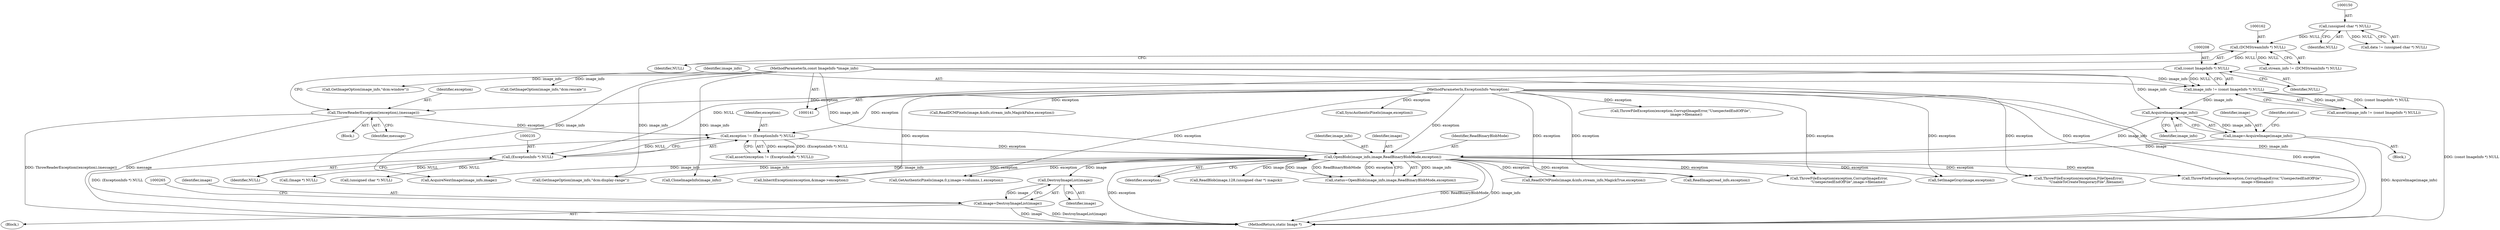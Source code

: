 digraph "0_ImageMagick_9f375e7080a2c1044cd546854d0548b4bfb429d0@pointer" {
"1000261" [label="(Call,DestroyImageList(image))"];
"1000249" [label="(Call,OpenBlob(image_info,image,ReadBinaryBlobMode,exception))"];
"1000245" [label="(Call,AcquireImage(image_info))"];
"1000205" [label="(Call,image_info != (const ImageInfo *) NULL)"];
"1000142" [label="(MethodParameterIn,const ImageInfo *image_info)"];
"1000207" [label="(Call,(const ImageInfo *) NULL)"];
"1000161" [label="(Call,(DCMStreamInfo *) NULL)"];
"1000149" [label="(Call,(unsigned char *) NULL)"];
"1000243" [label="(Call,image=AcquireImage(image_info))"];
"1000232" [label="(Call,exception != (ExceptionInfo *) NULL)"];
"1000170" [label="(Call,ThrowReaderException((exception),(message)))"];
"1000143" [label="(MethodParameterIn,ExceptionInfo *exception)"];
"1000234" [label="(Call,(ExceptionInfo *) NULL)"];
"1000259" [label="(Call,image=DestroyImageList(image))"];
"1000246" [label="(Identifier,image_info)"];
"1003695" [label="(Call,GetImageOption(image_info,\"dcm:window\"))"];
"1000244" [label="(Identifier,image)"];
"1000249" [label="(Call,OpenBlob(image_info,image,ReadBinaryBlobMode,exception))"];
"1000259" [label="(Call,image=DestroyImageList(image))"];
"1000142" [label="(MethodParameterIn,const ImageInfo *image_info)"];
"1000205" [label="(Call,image_info != (const ImageInfo *) NULL)"];
"1003820" [label="(Call,ReadDCMPixels(image,&info,stream_info,MagickFalse,exception))"];
"1000163" [label="(Identifier,NULL)"];
"1002700" [label="(Call,ThrowFileException(exception,CorruptImageError,\n                \"UnexpectedEndOfFile\",image->filename))"];
"1000251" [label="(Identifier,image)"];
"1000261" [label="(Call,DestroyImageList(image))"];
"1003062" [label="(Call,InheritException(exception,&image->exception))"];
"1003552" [label="(Call,GetAuthenticPixels(image,0,y,image->columns,1,exception))"];
"1000253" [label="(Identifier,exception)"];
"1000161" [label="(Call,(DCMStreamInfo *) NULL)"];
"1000170" [label="(Call,ThrowReaderException((exception),(message)))"];
"1000258" [label="(Block,)"];
"1000151" [label="(Identifier,NULL)"];
"1003882" [label="(Call,AcquireNextImage(image_info,image))"];
"1000206" [label="(Identifier,image_info)"];
"1000233" [label="(Identifier,exception)"];
"1004016" [label="(MethodReturn,static Image *)"];
"1003778" [label="(Call,ReadDCMPixels(image,&info,stream_info,MagickTrue,exception))"];
"1000232" [label="(Call,exception != (ExceptionInfo *) NULL)"];
"1000147" [label="(Call,data != (unsigned char *) NULL)"];
"1000209" [label="(Identifier,NULL)"];
"1003637" [label="(Call,SyncAuthenticPixels(image,exception))"];
"1000260" [label="(Identifier,image)"];
"1000252" [label="(Identifier,ReadBinaryBlobMode)"];
"1003829" [label="(Call,SetImageGray(image,exception))"];
"1000309" [label="(Call,ReadBlob(image,128,(unsigned char *) magick))"];
"1003742" [label="(Call,GetImageOption(image_info,\"dcm:rescale\"))"];
"1000149" [label="(Call,(unsigned char *) NULL)"];
"1000145" [label="(Block,)"];
"1000207" [label="(Call,(const ImageInfo *) NULL)"];
"1002678" [label="(Call,ThrowFileException(exception,FileOpenError,\n              \"UnableToCreateTemporaryFile\",filename))"];
"1000231" [label="(Call,assert(exception != (ExceptionInfo *) NULL))"];
"1000248" [label="(Identifier,status)"];
"1000204" [label="(Call,assert(image_info != (const ImageInfo *) NULL))"];
"1000236" [label="(Identifier,NULL)"];
"1000247" [label="(Call,status=OpenBlob(image_info,image,ReadBinaryBlobMode,exception))"];
"1002396" [label="(Call,ThrowFileException(exception,CorruptImageError,\"UnexpectedEndOfFile\",\n          image->filename))"];
"1003672" [label="(Call,GetImageOption(image_info,\"dcm:display-range\"))"];
"1000234" [label="(Call,(ExceptionInfo *) NULL)"];
"1002592" [label="(Call,CloneImageInfo(image_info))"];
"1000171" [label="(Identifier,exception)"];
"1000264" [label="(Call,(Image *) NULL)"];
"1003844" [label="(Call,ThrowFileException(exception,CorruptImageError,\"UnexpectedEndOfFile\",\n          image->filename))"];
"1000159" [label="(Call,stream_info != (DCMStreamInfo *) NULL)"];
"1000250" [label="(Identifier,image_info)"];
"1000245" [label="(Call,AcquireImage(image_info))"];
"1000243" [label="(Call,image=AcquireImage(image_info))"];
"1000143" [label="(MethodParameterIn,ExceptionInfo *exception)"];
"1000279" [label="(Call,(unsigned char *) NULL)"];
"1002743" [label="(Call,ReadImage(read_info,exception))"];
"1000262" [label="(Identifier,image)"];
"1000172" [label="(Identifier,message)"];
"1000144" [label="(Block,)"];
"1000261" -> "1000259"  [label="AST: "];
"1000261" -> "1000262"  [label="CFG: "];
"1000262" -> "1000261"  [label="AST: "];
"1000259" -> "1000261"  [label="CFG: "];
"1000261" -> "1000259"  [label="DDG: image"];
"1000249" -> "1000261"  [label="DDG: image"];
"1000249" -> "1000247"  [label="AST: "];
"1000249" -> "1000253"  [label="CFG: "];
"1000250" -> "1000249"  [label="AST: "];
"1000251" -> "1000249"  [label="AST: "];
"1000252" -> "1000249"  [label="AST: "];
"1000253" -> "1000249"  [label="AST: "];
"1000247" -> "1000249"  [label="CFG: "];
"1000249" -> "1004016"  [label="DDG: exception"];
"1000249" -> "1004016"  [label="DDG: ReadBinaryBlobMode"];
"1000249" -> "1004016"  [label="DDG: image_info"];
"1000249" -> "1000247"  [label="DDG: image_info"];
"1000249" -> "1000247"  [label="DDG: image"];
"1000249" -> "1000247"  [label="DDG: ReadBinaryBlobMode"];
"1000249" -> "1000247"  [label="DDG: exception"];
"1000245" -> "1000249"  [label="DDG: image_info"];
"1000142" -> "1000249"  [label="DDG: image_info"];
"1000243" -> "1000249"  [label="DDG: image"];
"1000232" -> "1000249"  [label="DDG: exception"];
"1000143" -> "1000249"  [label="DDG: exception"];
"1000249" -> "1000309"  [label="DDG: image"];
"1000249" -> "1002396"  [label="DDG: exception"];
"1000249" -> "1002592"  [label="DDG: image_info"];
"1000249" -> "1002678"  [label="DDG: exception"];
"1000249" -> "1002700"  [label="DDG: exception"];
"1000249" -> "1002743"  [label="DDG: exception"];
"1000249" -> "1003062"  [label="DDG: exception"];
"1000249" -> "1003552"  [label="DDG: exception"];
"1000249" -> "1003672"  [label="DDG: image_info"];
"1000249" -> "1003778"  [label="DDG: exception"];
"1000249" -> "1003829"  [label="DDG: exception"];
"1000249" -> "1003882"  [label="DDG: image_info"];
"1000245" -> "1000243"  [label="AST: "];
"1000245" -> "1000246"  [label="CFG: "];
"1000246" -> "1000245"  [label="AST: "];
"1000243" -> "1000245"  [label="CFG: "];
"1000245" -> "1000243"  [label="DDG: image_info"];
"1000205" -> "1000245"  [label="DDG: image_info"];
"1000142" -> "1000245"  [label="DDG: image_info"];
"1000205" -> "1000204"  [label="AST: "];
"1000205" -> "1000207"  [label="CFG: "];
"1000206" -> "1000205"  [label="AST: "];
"1000207" -> "1000205"  [label="AST: "];
"1000204" -> "1000205"  [label="CFG: "];
"1000205" -> "1004016"  [label="DDG: (const ImageInfo *) NULL"];
"1000205" -> "1000204"  [label="DDG: image_info"];
"1000205" -> "1000204"  [label="DDG: (const ImageInfo *) NULL"];
"1000142" -> "1000205"  [label="DDG: image_info"];
"1000207" -> "1000205"  [label="DDG: NULL"];
"1000142" -> "1000141"  [label="AST: "];
"1000142" -> "1004016"  [label="DDG: image_info"];
"1000142" -> "1002592"  [label="DDG: image_info"];
"1000142" -> "1003672"  [label="DDG: image_info"];
"1000142" -> "1003695"  [label="DDG: image_info"];
"1000142" -> "1003742"  [label="DDG: image_info"];
"1000142" -> "1003882"  [label="DDG: image_info"];
"1000207" -> "1000209"  [label="CFG: "];
"1000208" -> "1000207"  [label="AST: "];
"1000209" -> "1000207"  [label="AST: "];
"1000161" -> "1000207"  [label="DDG: NULL"];
"1000207" -> "1000234"  [label="DDG: NULL"];
"1000161" -> "1000159"  [label="AST: "];
"1000161" -> "1000163"  [label="CFG: "];
"1000162" -> "1000161"  [label="AST: "];
"1000163" -> "1000161"  [label="AST: "];
"1000159" -> "1000161"  [label="CFG: "];
"1000161" -> "1000159"  [label="DDG: NULL"];
"1000149" -> "1000161"  [label="DDG: NULL"];
"1000149" -> "1000147"  [label="AST: "];
"1000149" -> "1000151"  [label="CFG: "];
"1000150" -> "1000149"  [label="AST: "];
"1000151" -> "1000149"  [label="AST: "];
"1000147" -> "1000149"  [label="CFG: "];
"1000149" -> "1000147"  [label="DDG: NULL"];
"1000243" -> "1000144"  [label="AST: "];
"1000244" -> "1000243"  [label="AST: "];
"1000248" -> "1000243"  [label="CFG: "];
"1000243" -> "1004016"  [label="DDG: AcquireImage(image_info)"];
"1000232" -> "1000231"  [label="AST: "];
"1000232" -> "1000234"  [label="CFG: "];
"1000233" -> "1000232"  [label="AST: "];
"1000234" -> "1000232"  [label="AST: "];
"1000231" -> "1000232"  [label="CFG: "];
"1000232" -> "1004016"  [label="DDG: (ExceptionInfo *) NULL"];
"1000232" -> "1000231"  [label="DDG: exception"];
"1000232" -> "1000231"  [label="DDG: (ExceptionInfo *) NULL"];
"1000170" -> "1000232"  [label="DDG: exception"];
"1000143" -> "1000232"  [label="DDG: exception"];
"1000234" -> "1000232"  [label="DDG: NULL"];
"1000170" -> "1000145"  [label="AST: "];
"1000170" -> "1000172"  [label="CFG: "];
"1000171" -> "1000170"  [label="AST: "];
"1000172" -> "1000170"  [label="AST: "];
"1000206" -> "1000170"  [label="CFG: "];
"1000170" -> "1004016"  [label="DDG: message"];
"1000170" -> "1004016"  [label="DDG: ThrowReaderException((exception),(message))"];
"1000143" -> "1000170"  [label="DDG: exception"];
"1000143" -> "1000141"  [label="AST: "];
"1000143" -> "1004016"  [label="DDG: exception"];
"1000143" -> "1002396"  [label="DDG: exception"];
"1000143" -> "1002678"  [label="DDG: exception"];
"1000143" -> "1002700"  [label="DDG: exception"];
"1000143" -> "1002743"  [label="DDG: exception"];
"1000143" -> "1003062"  [label="DDG: exception"];
"1000143" -> "1003552"  [label="DDG: exception"];
"1000143" -> "1003637"  [label="DDG: exception"];
"1000143" -> "1003778"  [label="DDG: exception"];
"1000143" -> "1003820"  [label="DDG: exception"];
"1000143" -> "1003829"  [label="DDG: exception"];
"1000143" -> "1003844"  [label="DDG: exception"];
"1000234" -> "1000236"  [label="CFG: "];
"1000235" -> "1000234"  [label="AST: "];
"1000236" -> "1000234"  [label="AST: "];
"1000234" -> "1000264"  [label="DDG: NULL"];
"1000234" -> "1000279"  [label="DDG: NULL"];
"1000259" -> "1000258"  [label="AST: "];
"1000260" -> "1000259"  [label="AST: "];
"1000265" -> "1000259"  [label="CFG: "];
"1000259" -> "1004016"  [label="DDG: image"];
"1000259" -> "1004016"  [label="DDG: DestroyImageList(image)"];
}
